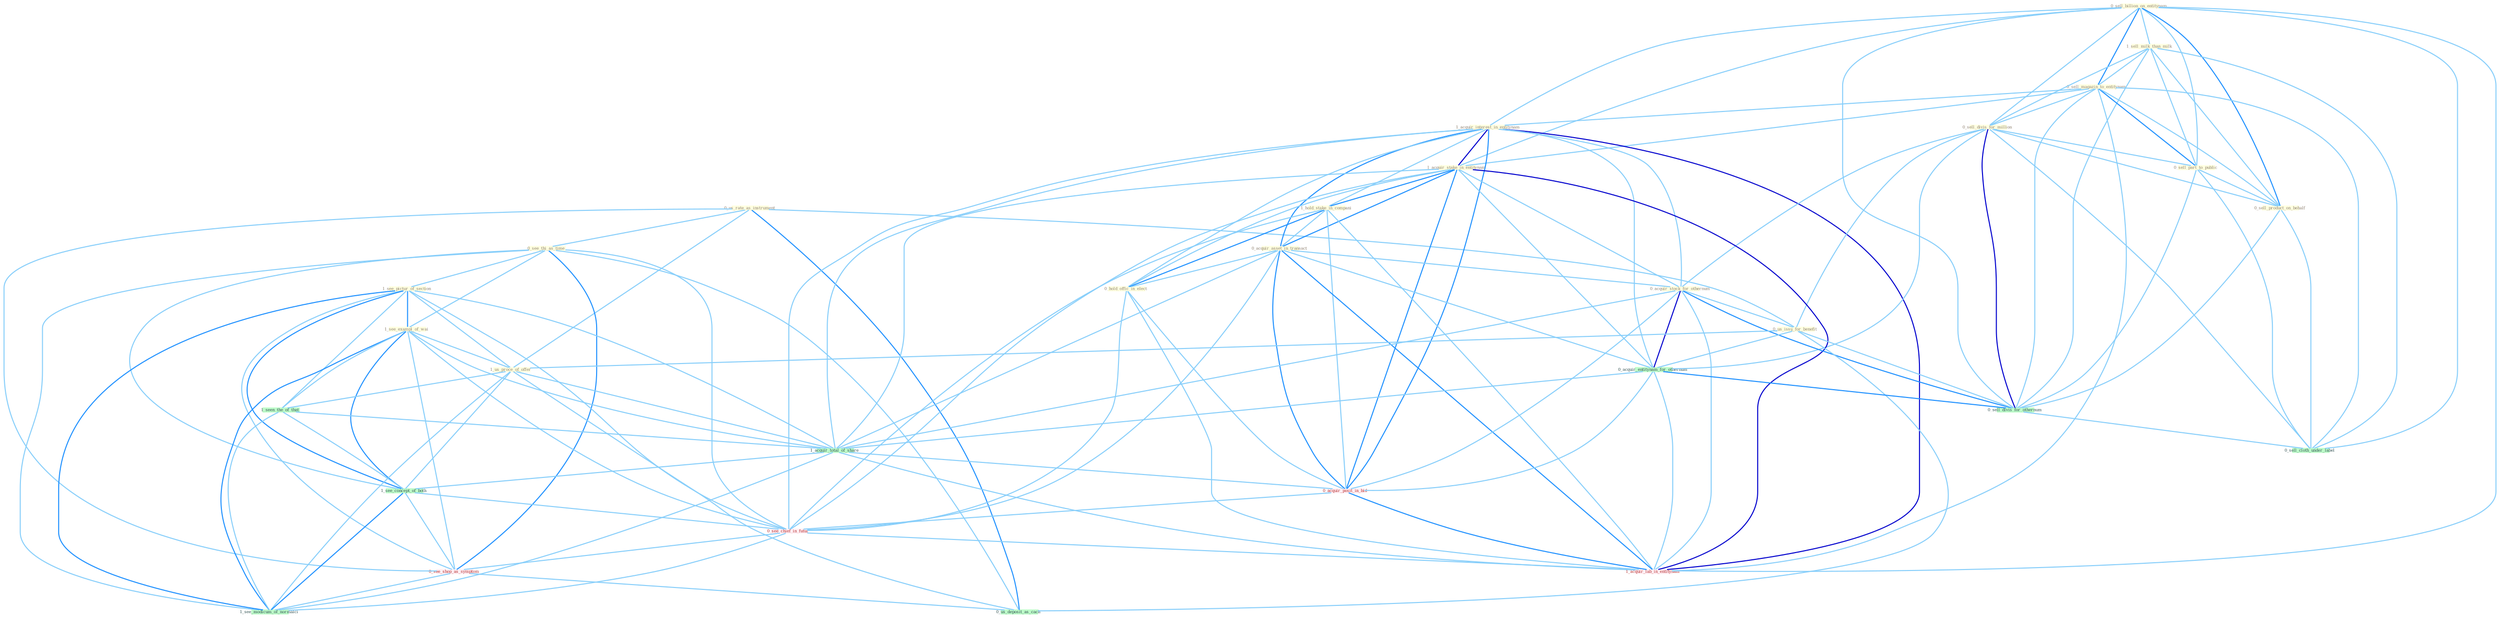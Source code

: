 Graph G{ 
    node
    [shape=polygon,style=filled,width=.5,height=.06,color="#BDFCC9",fixedsize=true,fontsize=4,
    fontcolor="#2f4f4f"];
    {node
    [color="#ffffe0", fontcolor="#8b7d6b"] "0_us_rate_as_instrument " "0_sell_billion_on_entitynam " "1_sell_milk_than_milk " "0_sell_magazin_to_entitynam " "1_acquir_interest_in_entitynam " "0_sell_divis_for_million " "0_see_thi_as_time " "1_acquir_stake_in_entitynam " "1_hold_stake_in_compani " "0_sell_part_to_public " "1_see_pictur_of_section " "0_acquir_asset_in_transact " "0_acquir_stock_for_othernum " "0_us_issu_for_benefit " "0_hold_offic_in_elect " "1_see_exampl_of_wai " "0_sell_product_on_behalf " "1_us_proce_of_offer "}
{node [color="#fff0f5", fontcolor="#b22222"] "0_acquir_posit_in_bid " "0_see_chief_in_futur " "0_see_shop_as_symptom " "1_acquir_lab_in_entitynam "}
edge [color="#B0E2FF"];

	"0_us_rate_as_instrument " -- "0_see_thi_as_time " [w="1", color="#87cefa" ];
	"0_us_rate_as_instrument " -- "0_us_issu_for_benefit " [w="1", color="#87cefa" ];
	"0_us_rate_as_instrument " -- "1_us_proce_of_offer " [w="1", color="#87cefa" ];
	"0_us_rate_as_instrument " -- "0_see_shop_as_symptom " [w="1", color="#87cefa" ];
	"0_us_rate_as_instrument " -- "0_us_deposit_as_cach " [w="2", color="#1e90ff" , len=0.8];
	"0_sell_billion_on_entitynam " -- "1_sell_milk_than_milk " [w="1", color="#87cefa" ];
	"0_sell_billion_on_entitynam " -- "0_sell_magazin_to_entitynam " [w="2", color="#1e90ff" , len=0.8];
	"0_sell_billion_on_entitynam " -- "1_acquir_interest_in_entitynam " [w="1", color="#87cefa" ];
	"0_sell_billion_on_entitynam " -- "0_sell_divis_for_million " [w="1", color="#87cefa" ];
	"0_sell_billion_on_entitynam " -- "1_acquir_stake_in_entitynam " [w="1", color="#87cefa" ];
	"0_sell_billion_on_entitynam " -- "0_sell_part_to_public " [w="1", color="#87cefa" ];
	"0_sell_billion_on_entitynam " -- "0_sell_product_on_behalf " [w="2", color="#1e90ff" , len=0.8];
	"0_sell_billion_on_entitynam " -- "0_sell_divis_for_othernum " [w="1", color="#87cefa" ];
	"0_sell_billion_on_entitynam " -- "0_sell_cloth_under_label " [w="1", color="#87cefa" ];
	"0_sell_billion_on_entitynam " -- "1_acquir_lab_in_entitynam " [w="1", color="#87cefa" ];
	"1_sell_milk_than_milk " -- "0_sell_magazin_to_entitynam " [w="1", color="#87cefa" ];
	"1_sell_milk_than_milk " -- "0_sell_divis_for_million " [w="1", color="#87cefa" ];
	"1_sell_milk_than_milk " -- "0_sell_part_to_public " [w="1", color="#87cefa" ];
	"1_sell_milk_than_milk " -- "0_sell_product_on_behalf " [w="1", color="#87cefa" ];
	"1_sell_milk_than_milk " -- "0_sell_divis_for_othernum " [w="1", color="#87cefa" ];
	"1_sell_milk_than_milk " -- "0_sell_cloth_under_label " [w="1", color="#87cefa" ];
	"0_sell_magazin_to_entitynam " -- "1_acquir_interest_in_entitynam " [w="1", color="#87cefa" ];
	"0_sell_magazin_to_entitynam " -- "0_sell_divis_for_million " [w="1", color="#87cefa" ];
	"0_sell_magazin_to_entitynam " -- "1_acquir_stake_in_entitynam " [w="1", color="#87cefa" ];
	"0_sell_magazin_to_entitynam " -- "0_sell_part_to_public " [w="2", color="#1e90ff" , len=0.8];
	"0_sell_magazin_to_entitynam " -- "0_sell_product_on_behalf " [w="1", color="#87cefa" ];
	"0_sell_magazin_to_entitynam " -- "0_sell_divis_for_othernum " [w="1", color="#87cefa" ];
	"0_sell_magazin_to_entitynam " -- "0_sell_cloth_under_label " [w="1", color="#87cefa" ];
	"0_sell_magazin_to_entitynam " -- "1_acquir_lab_in_entitynam " [w="1", color="#87cefa" ];
	"1_acquir_interest_in_entitynam " -- "1_acquir_stake_in_entitynam " [w="3", color="#0000cd" , len=0.6];
	"1_acquir_interest_in_entitynam " -- "1_hold_stake_in_compani " [w="1", color="#87cefa" ];
	"1_acquir_interest_in_entitynam " -- "0_acquir_asset_in_transact " [w="2", color="#1e90ff" , len=0.8];
	"1_acquir_interest_in_entitynam " -- "0_acquir_stock_for_othernum " [w="1", color="#87cefa" ];
	"1_acquir_interest_in_entitynam " -- "0_hold_offic_in_elect " [w="1", color="#87cefa" ];
	"1_acquir_interest_in_entitynam " -- "0_acquir_entitynam_for_othernum " [w="1", color="#87cefa" ];
	"1_acquir_interest_in_entitynam " -- "1_acquir_total_of_share " [w="1", color="#87cefa" ];
	"1_acquir_interest_in_entitynam " -- "0_acquir_posit_in_bid " [w="2", color="#1e90ff" , len=0.8];
	"1_acquir_interest_in_entitynam " -- "0_see_chief_in_futur " [w="1", color="#87cefa" ];
	"1_acquir_interest_in_entitynam " -- "1_acquir_lab_in_entitynam " [w="3", color="#0000cd" , len=0.6];
	"0_sell_divis_for_million " -- "0_sell_part_to_public " [w="1", color="#87cefa" ];
	"0_sell_divis_for_million " -- "0_acquir_stock_for_othernum " [w="1", color="#87cefa" ];
	"0_sell_divis_for_million " -- "0_us_issu_for_benefit " [w="1", color="#87cefa" ];
	"0_sell_divis_for_million " -- "0_sell_product_on_behalf " [w="1", color="#87cefa" ];
	"0_sell_divis_for_million " -- "0_acquir_entitynam_for_othernum " [w="1", color="#87cefa" ];
	"0_sell_divis_for_million " -- "0_sell_divis_for_othernum " [w="3", color="#0000cd" , len=0.6];
	"0_sell_divis_for_million " -- "0_sell_cloth_under_label " [w="1", color="#87cefa" ];
	"0_see_thi_as_time " -- "1_see_pictur_of_section " [w="1", color="#87cefa" ];
	"0_see_thi_as_time " -- "1_see_exampl_of_wai " [w="1", color="#87cefa" ];
	"0_see_thi_as_time " -- "1_see_concept_of_both " [w="1", color="#87cefa" ];
	"0_see_thi_as_time " -- "0_see_chief_in_futur " [w="1", color="#87cefa" ];
	"0_see_thi_as_time " -- "0_see_shop_as_symptom " [w="2", color="#1e90ff" , len=0.8];
	"0_see_thi_as_time " -- "0_us_deposit_as_cach " [w="1", color="#87cefa" ];
	"0_see_thi_as_time " -- "1_see_modicum_of_normalci " [w="1", color="#87cefa" ];
	"1_acquir_stake_in_entitynam " -- "1_hold_stake_in_compani " [w="2", color="#1e90ff" , len=0.8];
	"1_acquir_stake_in_entitynam " -- "0_acquir_asset_in_transact " [w="2", color="#1e90ff" , len=0.8];
	"1_acquir_stake_in_entitynam " -- "0_acquir_stock_for_othernum " [w="1", color="#87cefa" ];
	"1_acquir_stake_in_entitynam " -- "0_hold_offic_in_elect " [w="1", color="#87cefa" ];
	"1_acquir_stake_in_entitynam " -- "0_acquir_entitynam_for_othernum " [w="1", color="#87cefa" ];
	"1_acquir_stake_in_entitynam " -- "1_acquir_total_of_share " [w="1", color="#87cefa" ];
	"1_acquir_stake_in_entitynam " -- "0_acquir_posit_in_bid " [w="2", color="#1e90ff" , len=0.8];
	"1_acquir_stake_in_entitynam " -- "0_see_chief_in_futur " [w="1", color="#87cefa" ];
	"1_acquir_stake_in_entitynam " -- "1_acquir_lab_in_entitynam " [w="3", color="#0000cd" , len=0.6];
	"1_hold_stake_in_compani " -- "0_acquir_asset_in_transact " [w="1", color="#87cefa" ];
	"1_hold_stake_in_compani " -- "0_hold_offic_in_elect " [w="2", color="#1e90ff" , len=0.8];
	"1_hold_stake_in_compani " -- "0_acquir_posit_in_bid " [w="1", color="#87cefa" ];
	"1_hold_stake_in_compani " -- "0_see_chief_in_futur " [w="1", color="#87cefa" ];
	"1_hold_stake_in_compani " -- "1_acquir_lab_in_entitynam " [w="1", color="#87cefa" ];
	"0_sell_part_to_public " -- "0_sell_product_on_behalf " [w="1", color="#87cefa" ];
	"0_sell_part_to_public " -- "0_sell_divis_for_othernum " [w="1", color="#87cefa" ];
	"0_sell_part_to_public " -- "0_sell_cloth_under_label " [w="1", color="#87cefa" ];
	"1_see_pictur_of_section " -- "1_see_exampl_of_wai " [w="2", color="#1e90ff" , len=0.8];
	"1_see_pictur_of_section " -- "1_us_proce_of_offer " [w="1", color="#87cefa" ];
	"1_see_pictur_of_section " -- "1_seen_the_of_that " [w="1", color="#87cefa" ];
	"1_see_pictur_of_section " -- "1_acquir_total_of_share " [w="1", color="#87cefa" ];
	"1_see_pictur_of_section " -- "1_see_concept_of_both " [w="2", color="#1e90ff" , len=0.8];
	"1_see_pictur_of_section " -- "0_see_chief_in_futur " [w="1", color="#87cefa" ];
	"1_see_pictur_of_section " -- "0_see_shop_as_symptom " [w="1", color="#87cefa" ];
	"1_see_pictur_of_section " -- "1_see_modicum_of_normalci " [w="2", color="#1e90ff" , len=0.8];
	"0_acquir_asset_in_transact " -- "0_acquir_stock_for_othernum " [w="1", color="#87cefa" ];
	"0_acquir_asset_in_transact " -- "0_hold_offic_in_elect " [w="1", color="#87cefa" ];
	"0_acquir_asset_in_transact " -- "0_acquir_entitynam_for_othernum " [w="1", color="#87cefa" ];
	"0_acquir_asset_in_transact " -- "1_acquir_total_of_share " [w="1", color="#87cefa" ];
	"0_acquir_asset_in_transact " -- "0_acquir_posit_in_bid " [w="2", color="#1e90ff" , len=0.8];
	"0_acquir_asset_in_transact " -- "0_see_chief_in_futur " [w="1", color="#87cefa" ];
	"0_acquir_asset_in_transact " -- "1_acquir_lab_in_entitynam " [w="2", color="#1e90ff" , len=0.8];
	"0_acquir_stock_for_othernum " -- "0_us_issu_for_benefit " [w="1", color="#87cefa" ];
	"0_acquir_stock_for_othernum " -- "0_acquir_entitynam_for_othernum " [w="3", color="#0000cd" , len=0.6];
	"0_acquir_stock_for_othernum " -- "0_sell_divis_for_othernum " [w="2", color="#1e90ff" , len=0.8];
	"0_acquir_stock_for_othernum " -- "1_acquir_total_of_share " [w="1", color="#87cefa" ];
	"0_acquir_stock_for_othernum " -- "0_acquir_posit_in_bid " [w="1", color="#87cefa" ];
	"0_acquir_stock_for_othernum " -- "1_acquir_lab_in_entitynam " [w="1", color="#87cefa" ];
	"0_us_issu_for_benefit " -- "1_us_proce_of_offer " [w="1", color="#87cefa" ];
	"0_us_issu_for_benefit " -- "0_acquir_entitynam_for_othernum " [w="1", color="#87cefa" ];
	"0_us_issu_for_benefit " -- "0_sell_divis_for_othernum " [w="1", color="#87cefa" ];
	"0_us_issu_for_benefit " -- "0_us_deposit_as_cach " [w="1", color="#87cefa" ];
	"0_hold_offic_in_elect " -- "0_acquir_posit_in_bid " [w="1", color="#87cefa" ];
	"0_hold_offic_in_elect " -- "0_see_chief_in_futur " [w="1", color="#87cefa" ];
	"0_hold_offic_in_elect " -- "1_acquir_lab_in_entitynam " [w="1", color="#87cefa" ];
	"1_see_exampl_of_wai " -- "1_us_proce_of_offer " [w="1", color="#87cefa" ];
	"1_see_exampl_of_wai " -- "1_seen_the_of_that " [w="1", color="#87cefa" ];
	"1_see_exampl_of_wai " -- "1_acquir_total_of_share " [w="1", color="#87cefa" ];
	"1_see_exampl_of_wai " -- "1_see_concept_of_both " [w="2", color="#1e90ff" , len=0.8];
	"1_see_exampl_of_wai " -- "0_see_chief_in_futur " [w="1", color="#87cefa" ];
	"1_see_exampl_of_wai " -- "0_see_shop_as_symptom " [w="1", color="#87cefa" ];
	"1_see_exampl_of_wai " -- "1_see_modicum_of_normalci " [w="2", color="#1e90ff" , len=0.8];
	"0_sell_product_on_behalf " -- "0_sell_divis_for_othernum " [w="1", color="#87cefa" ];
	"0_sell_product_on_behalf " -- "0_sell_cloth_under_label " [w="1", color="#87cefa" ];
	"1_us_proce_of_offer " -- "1_seen_the_of_that " [w="1", color="#87cefa" ];
	"1_us_proce_of_offer " -- "1_acquir_total_of_share " [w="1", color="#87cefa" ];
	"1_us_proce_of_offer " -- "1_see_concept_of_both " [w="1", color="#87cefa" ];
	"1_us_proce_of_offer " -- "0_us_deposit_as_cach " [w="1", color="#87cefa" ];
	"1_us_proce_of_offer " -- "1_see_modicum_of_normalci " [w="1", color="#87cefa" ];
	"0_acquir_entitynam_for_othernum " -- "0_sell_divis_for_othernum " [w="2", color="#1e90ff" , len=0.8];
	"0_acquir_entitynam_for_othernum " -- "1_acquir_total_of_share " [w="1", color="#87cefa" ];
	"0_acquir_entitynam_for_othernum " -- "0_acquir_posit_in_bid " [w="1", color="#87cefa" ];
	"0_acquir_entitynam_for_othernum " -- "1_acquir_lab_in_entitynam " [w="1", color="#87cefa" ];
	"1_seen_the_of_that " -- "1_acquir_total_of_share " [w="1", color="#87cefa" ];
	"1_seen_the_of_that " -- "1_see_concept_of_both " [w="1", color="#87cefa" ];
	"1_seen_the_of_that " -- "1_see_modicum_of_normalci " [w="1", color="#87cefa" ];
	"0_sell_divis_for_othernum " -- "0_sell_cloth_under_label " [w="1", color="#87cefa" ];
	"1_acquir_total_of_share " -- "0_acquir_posit_in_bid " [w="1", color="#87cefa" ];
	"1_acquir_total_of_share " -- "1_see_concept_of_both " [w="1", color="#87cefa" ];
	"1_acquir_total_of_share " -- "1_acquir_lab_in_entitynam " [w="1", color="#87cefa" ];
	"1_acquir_total_of_share " -- "1_see_modicum_of_normalci " [w="1", color="#87cefa" ];
	"0_acquir_posit_in_bid " -- "0_see_chief_in_futur " [w="1", color="#87cefa" ];
	"0_acquir_posit_in_bid " -- "1_acquir_lab_in_entitynam " [w="2", color="#1e90ff" , len=0.8];
	"1_see_concept_of_both " -- "0_see_chief_in_futur " [w="1", color="#87cefa" ];
	"1_see_concept_of_both " -- "0_see_shop_as_symptom " [w="1", color="#87cefa" ];
	"1_see_concept_of_both " -- "1_see_modicum_of_normalci " [w="2", color="#1e90ff" , len=0.8];
	"0_see_chief_in_futur " -- "0_see_shop_as_symptom " [w="1", color="#87cefa" ];
	"0_see_chief_in_futur " -- "1_acquir_lab_in_entitynam " [w="1", color="#87cefa" ];
	"0_see_chief_in_futur " -- "1_see_modicum_of_normalci " [w="1", color="#87cefa" ];
	"0_see_shop_as_symptom " -- "0_us_deposit_as_cach " [w="1", color="#87cefa" ];
	"0_see_shop_as_symptom " -- "1_see_modicum_of_normalci " [w="1", color="#87cefa" ];
}